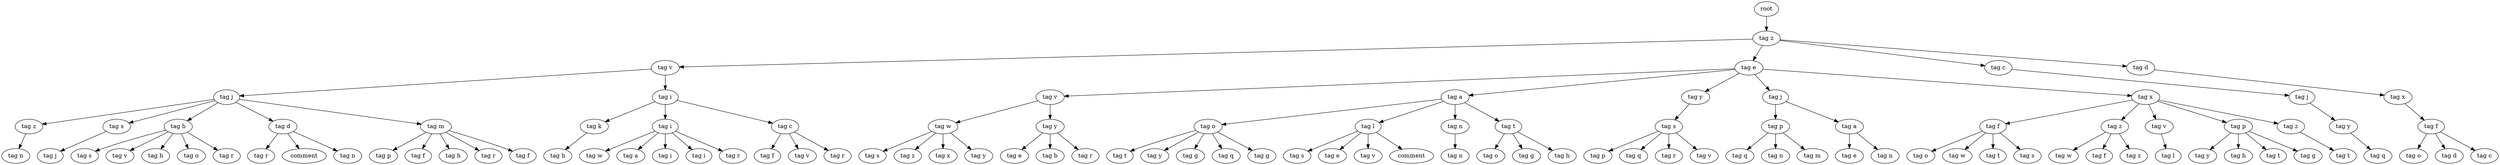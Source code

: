 digraph Tree{
0[label="root"];
0->00
00[label="tag z"];
00->000
000[label="tag v"];
000->0000
0000[label="tag j"];
0000->00000
00000[label="tag z"];
00000->000000
000000[label="tag n"];
0000->00001
00001[label="tag s"];
00001->000010
000010[label="tag j"];
0000->00002
00002[label="tag h"];
00002->000020
000020[label="tag s"];
00002->000021
000021[label="tag v"];
00002->000022
000022[label="tag h"];
00002->000023
000023[label="tag o"];
00002->000024
000024[label="tag r"];
0000->00003
00003[label="tag d"];
00003->000030
000030[label="tag r"];
00003->000031
000031[label="comment"];
00003->000032
000032[label="tag n"];
0000->00004
00004[label="tag m"];
00004->000040
000040[label="tag p"];
00004->000041
000041[label="tag f"];
00004->000042
000042[label="tag h"];
00004->000043
000043[label="tag r"];
00004->000044
000044[label="tag f"];
000->0001
0001[label="tag i"];
0001->00010
00010[label="tag k"];
00010->000100
000100[label="tag h"];
0001->00011
00011[label="tag i"];
00011->000110
000110[label="tag w"];
00011->000111
000111[label="tag a"];
00011->000112
000112[label="tag i"];
00011->000113
000113[label="tag i"];
00011->000114
000114[label="tag r"];
0001->00012
00012[label="tag c"];
00012->000120
000120[label="tag f"];
00012->000121
000121[label="tag v"];
00012->000122
000122[label="tag r"];
00->001
001[label="tag e"];
001->0010
0010[label="tag v"];
0010->00100
00100[label="tag w"];
00100->001000
001000[label="tag s"];
00100->001001
001001[label="tag z"];
00100->001002
001002[label="tag x"];
00100->001003
001003[label="tag y"];
0010->00101
00101[label="tag y"];
00101->001010
001010[label="tag e"];
00101->001011
001011[label="tag b"];
00101->001012
001012[label="tag r"];
001->0011
0011[label="tag a"];
0011->00110
00110[label="tag o"];
00110->001100
001100[label="tag t"];
00110->001101
001101[label="tag y"];
00110->001102
001102[label="tag g"];
00110->001103
001103[label="tag q"];
00110->001104
001104[label="tag g"];
0011->00111
00111[label="tag l"];
00111->001110
001110[label="tag s"];
00111->001111
001111[label="tag e"];
00111->001112
001112[label="tag v"];
00111->001113
001113[label="comment"];
0011->00112
00112[label="tag n"];
00112->001120
001120[label="tag n"];
0011->00113
00113[label="tag t"];
00113->001130
001130[label="tag o"];
00113->001131
001131[label="tag g"];
00113->001132
001132[label="tag h"];
001->0012
0012[label="tag y"];
0012->00120
00120[label="tag s"];
00120->001200
001200[label="tag p"];
00120->001201
001201[label="tag q"];
00120->001202
001202[label="tag r"];
00120->001203
001203[label="tag v"];
001->0013
0013[label="tag j"];
0013->00130
00130[label="tag p"];
00130->001300
001300[label="tag q"];
00130->001301
001301[label="tag n"];
00130->001302
001302[label="tag m"];
0013->00131
00131[label="tag a"];
00131->001310
001310[label="tag e"];
00131->001311
001311[label="tag n"];
001->0014
0014[label="tag x"];
0014->00140
00140[label="tag f"];
00140->001400
001400[label="tag o"];
00140->001401
001401[label="tag w"];
00140->001402
001402[label="tag t"];
00140->001403
001403[label="tag s"];
0014->00141
00141[label="tag z"];
00141->001410
001410[label="tag w"];
00141->001411
001411[label="tag f"];
00141->001412
001412[label="tag z"];
0014->00142
00142[label="tag v"];
00142->001420
001420[label="tag l"];
0014->00143
00143[label="tag p"];
00143->001430
001430[label="tag y"];
00143->001431
001431[label="tag h"];
00143->001432
001432[label="tag t"];
00143->001433
001433[label="tag g"];
0014->00144
00144[label="tag z"];
00144->001440
001440[label="tag t"];
00->002
002[label="tag c"];
002->0020
0020[label="tag j"];
0020->00200
00200[label="tag y"];
00200->002000
002000[label="tag q"];
00->003
003[label="tag d"];
003->0030
0030[label="tag x"];
0030->00300
00300[label="tag f"];
00300->003000
003000[label="tag o"];
00300->003001
003001[label="tag d"];
00300->003002
003002[label="tag c"];
}

